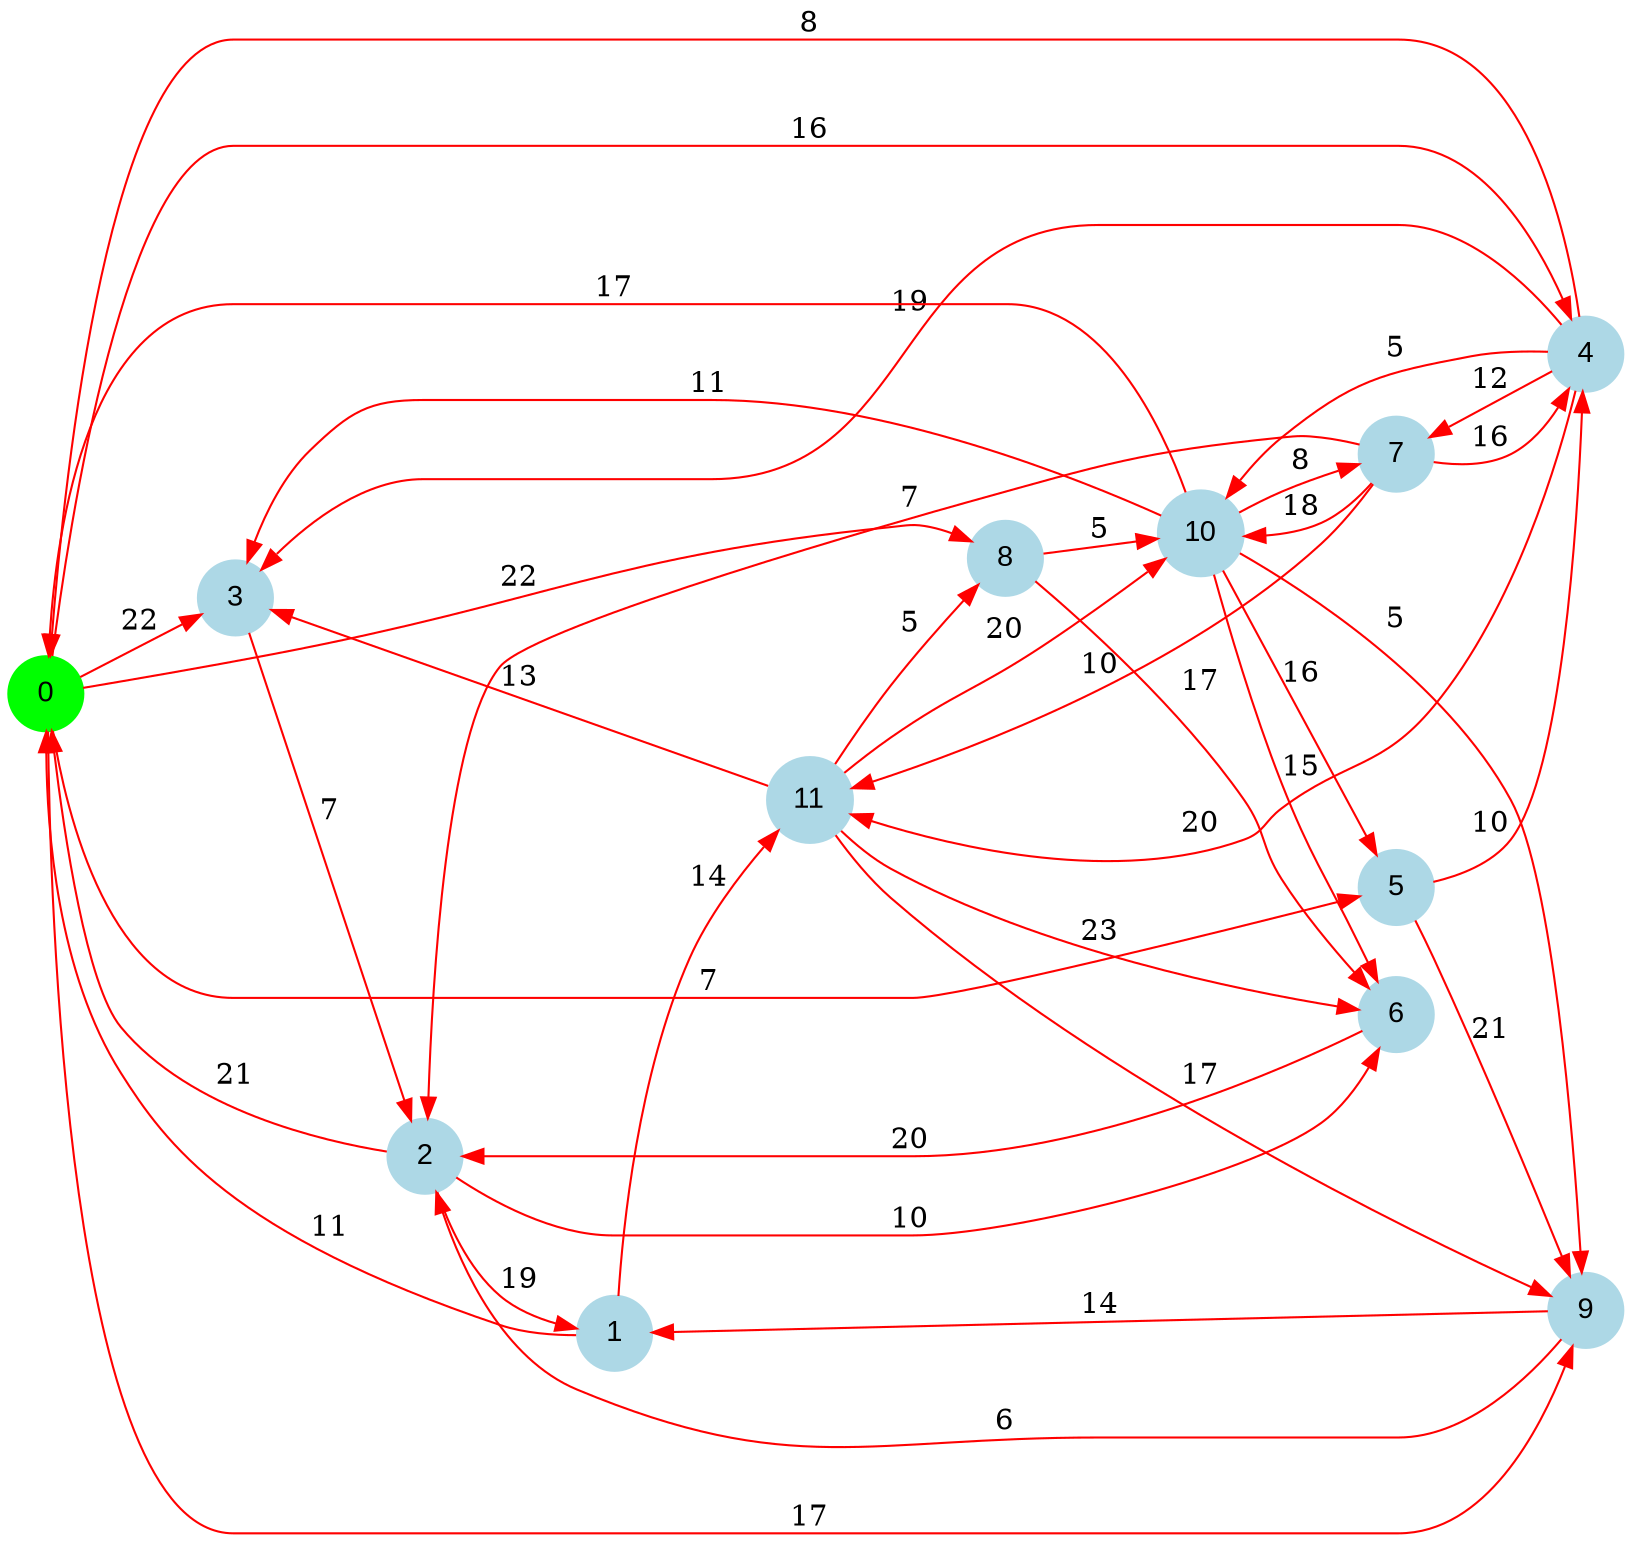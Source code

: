 digraph graphe {
rankdir = LR;
edge [color=red];
0 [fontname="Arial", shape = circle, color=green, style=filled];
1 [fontname="Arial", shape = circle, color=lightblue, style=filled];
2 [fontname="Arial", shape = circle, color=lightblue, style=filled];
3 [fontname="Arial", shape = circle, color=lightblue, style=filled];
4 [fontname="Arial", shape = circle, color=lightblue, style=filled];
5 [fontname="Arial", shape = circle, color=lightblue, style=filled];
6 [fontname="Arial", shape = circle, color=lightblue, style=filled];
7 [fontname="Arial", shape = circle, color=lightblue, style=filled];
8 [fontname="Arial", shape = circle, color=lightblue, style=filled];
9 [fontname="Arial", shape = circle, color=lightblue, style=filled];
10 [fontname="Arial", shape = circle, color=lightblue, style=filled];
11 [fontname="Arial", shape = circle, color=lightblue, style=filled];
	0 -> 3 [label = "22"];
	0 -> 4 [label = "16"];
	0 -> 5 [label = "7"];
	0 -> 8 [label = "22"];
	0 -> 9 [label = "17"];
	1 -> 0 [label = "11"];
	1 -> 11 [label = "14"];
	2 -> 0 [label = "21"];
	2 -> 1 [label = "19"];
	2 -> 6 [label = "10"];
	3 -> 2 [label = "7"];
	4 -> 0 [label = "8"];
	4 -> 3 [label = "19"];
	4 -> 7 [label = "12"];
	4 -> 10 [label = "5"];
	4 -> 11 [label = "20"];
	5 -> 4 [label = "10"];
	5 -> 9 [label = "21"];
	6 -> 2 [label = "20"];
	7 -> 2 [label = "7"];
	7 -> 4 [label = "16"];
	7 -> 10 [label = "18"];
	7 -> 11 [label = "10"];
	8 -> 6 [label = "17"];
	8 -> 10 [label = "5"];
	9 -> 1 [label = "14"];
	9 -> 2 [label = "6"];
	10 -> 0 [label = "17"];
	10 -> 3 [label = "11"];
	10 -> 5 [label = "16"];
	10 -> 6 [label = "15"];
	10 -> 7 [label = "8"];
	10 -> 9 [label = "5"];
	11 -> 3 [label = "13"];
	11 -> 6 [label = "23"];
	11 -> 8 [label = "5"];
	11 -> 9 [label = "17"];
	11 -> 10 [label = "20"];
}